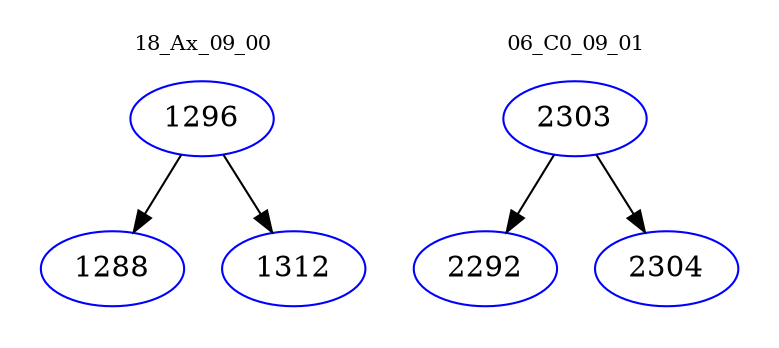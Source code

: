 digraph{
subgraph cluster_0 {
color = white
label = "18_Ax_09_00";
fontsize=10;
T0_1296 [label="1296", color="blue"]
T0_1296 -> T0_1288 [color="black"]
T0_1288 [label="1288", color="blue"]
T0_1296 -> T0_1312 [color="black"]
T0_1312 [label="1312", color="blue"]
}
subgraph cluster_1 {
color = white
label = "06_C0_09_01";
fontsize=10;
T1_2303 [label="2303", color="blue"]
T1_2303 -> T1_2292 [color="black"]
T1_2292 [label="2292", color="blue"]
T1_2303 -> T1_2304 [color="black"]
T1_2304 [label="2304", color="blue"]
}
}
